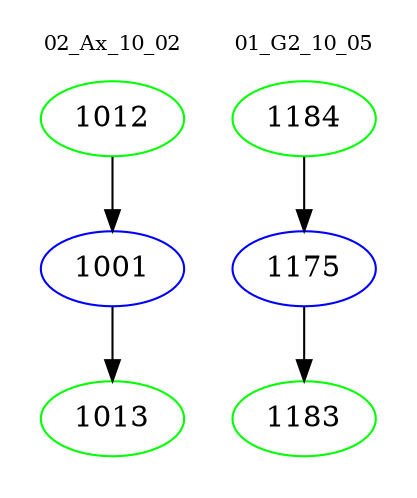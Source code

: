 digraph{
subgraph cluster_0 {
color = white
label = "02_Ax_10_02";
fontsize=10;
T0_1012 [label="1012", color="green"]
T0_1012 -> T0_1001 [color="black"]
T0_1001 [label="1001", color="blue"]
T0_1001 -> T0_1013 [color="black"]
T0_1013 [label="1013", color="green"]
}
subgraph cluster_1 {
color = white
label = "01_G2_10_05";
fontsize=10;
T1_1184 [label="1184", color="green"]
T1_1184 -> T1_1175 [color="black"]
T1_1175 [label="1175", color="blue"]
T1_1175 -> T1_1183 [color="black"]
T1_1183 [label="1183", color="green"]
}
}
